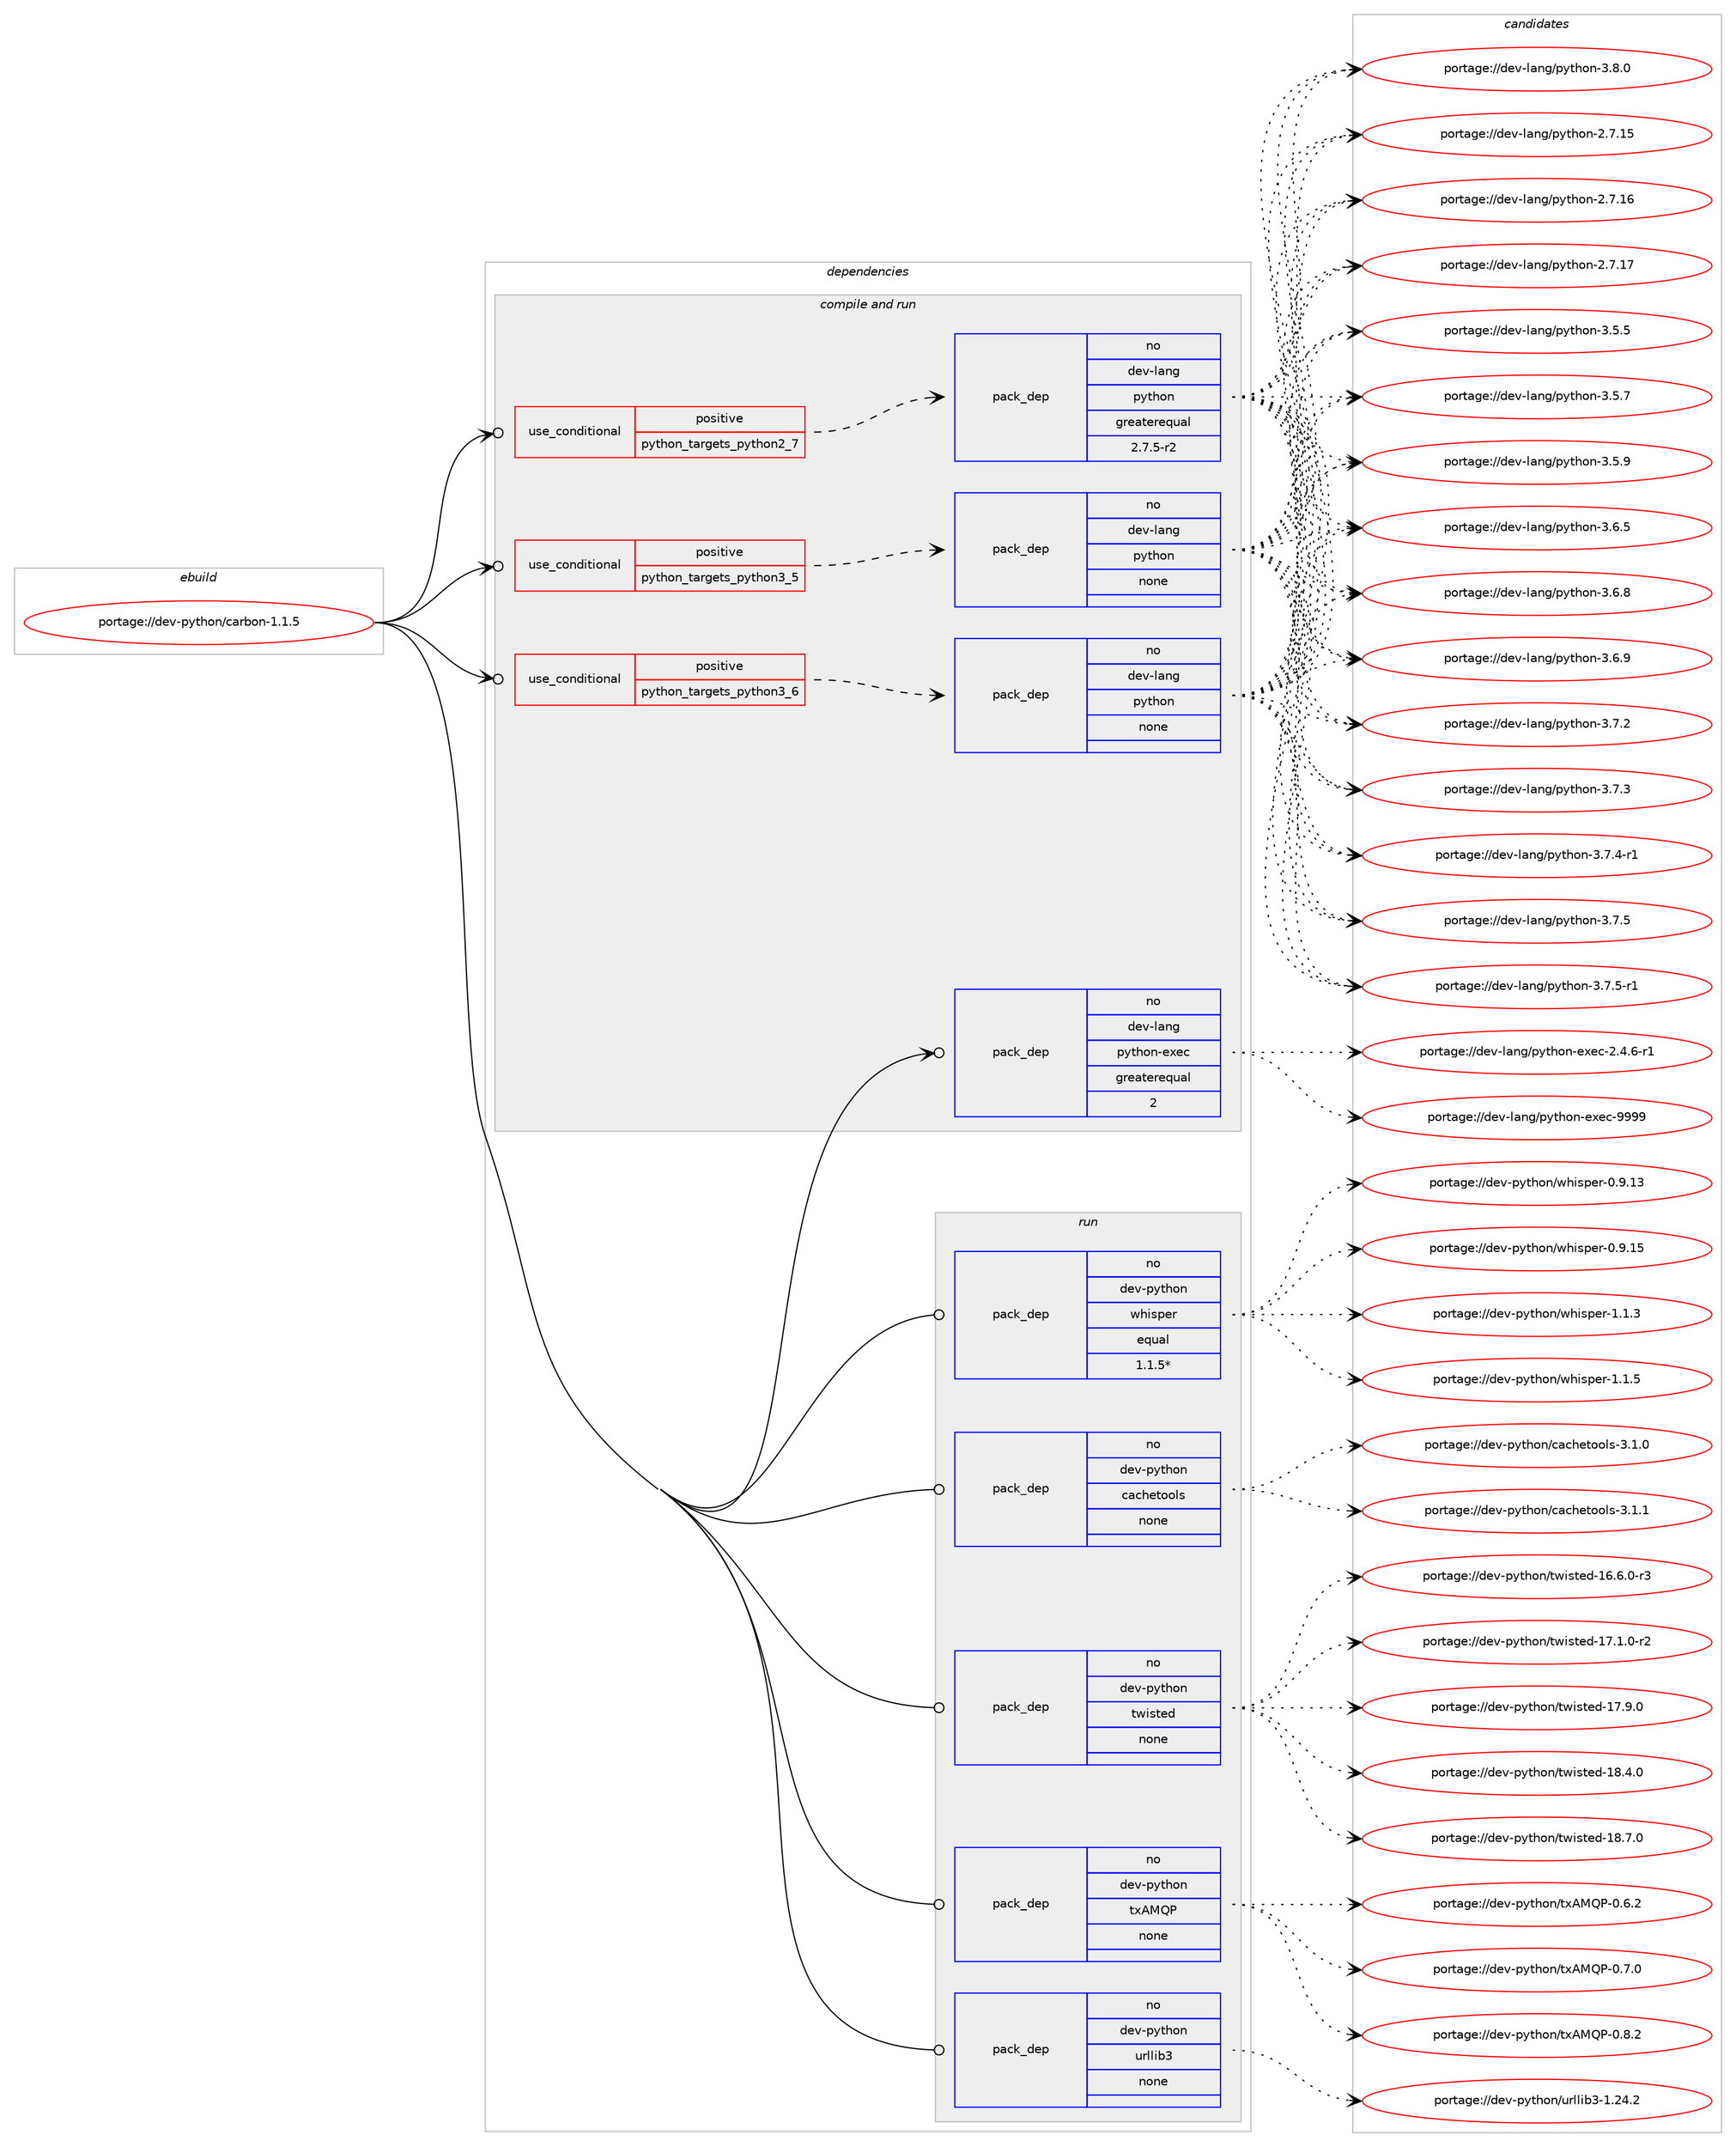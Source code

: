 digraph prolog {

# *************
# Graph options
# *************

newrank=true;
concentrate=true;
compound=true;
graph [rankdir=LR,fontname=Helvetica,fontsize=10,ranksep=1.5];#, ranksep=2.5, nodesep=0.2];
edge  [arrowhead=vee];
node  [fontname=Helvetica,fontsize=10];

# **********
# The ebuild
# **********

subgraph cluster_leftcol {
color=gray;
rank=same;
label=<<i>ebuild</i>>;
id [label="portage://dev-python/carbon-1.1.5", color=red, width=4, href="../dev-python/carbon-1.1.5.svg"];
}

# ****************
# The dependencies
# ****************

subgraph cluster_midcol {
color=gray;
label=<<i>dependencies</i>>;
subgraph cluster_compile {
fillcolor="#eeeeee";
style=filled;
label=<<i>compile</i>>;
}
subgraph cluster_compileandrun {
fillcolor="#eeeeee";
style=filled;
label=<<i>compile and run</i>>;
subgraph cond26586 {
dependency133109 [label=<<TABLE BORDER="0" CELLBORDER="1" CELLSPACING="0" CELLPADDING="4"><TR><TD ROWSPAN="3" CELLPADDING="10">use_conditional</TD></TR><TR><TD>positive</TD></TR><TR><TD>python_targets_python2_7</TD></TR></TABLE>>, shape=none, color=red];
subgraph pack103213 {
dependency133110 [label=<<TABLE BORDER="0" CELLBORDER="1" CELLSPACING="0" CELLPADDING="4" WIDTH="220"><TR><TD ROWSPAN="6" CELLPADDING="30">pack_dep</TD></TR><TR><TD WIDTH="110">no</TD></TR><TR><TD>dev-lang</TD></TR><TR><TD>python</TD></TR><TR><TD>greaterequal</TD></TR><TR><TD>2.7.5-r2</TD></TR></TABLE>>, shape=none, color=blue];
}
dependency133109:e -> dependency133110:w [weight=20,style="dashed",arrowhead="vee"];
}
id:e -> dependency133109:w [weight=20,style="solid",arrowhead="odotvee"];
subgraph cond26587 {
dependency133111 [label=<<TABLE BORDER="0" CELLBORDER="1" CELLSPACING="0" CELLPADDING="4"><TR><TD ROWSPAN="3" CELLPADDING="10">use_conditional</TD></TR><TR><TD>positive</TD></TR><TR><TD>python_targets_python3_5</TD></TR></TABLE>>, shape=none, color=red];
subgraph pack103214 {
dependency133112 [label=<<TABLE BORDER="0" CELLBORDER="1" CELLSPACING="0" CELLPADDING="4" WIDTH="220"><TR><TD ROWSPAN="6" CELLPADDING="30">pack_dep</TD></TR><TR><TD WIDTH="110">no</TD></TR><TR><TD>dev-lang</TD></TR><TR><TD>python</TD></TR><TR><TD>none</TD></TR><TR><TD></TD></TR></TABLE>>, shape=none, color=blue];
}
dependency133111:e -> dependency133112:w [weight=20,style="dashed",arrowhead="vee"];
}
id:e -> dependency133111:w [weight=20,style="solid",arrowhead="odotvee"];
subgraph cond26588 {
dependency133113 [label=<<TABLE BORDER="0" CELLBORDER="1" CELLSPACING="0" CELLPADDING="4"><TR><TD ROWSPAN="3" CELLPADDING="10">use_conditional</TD></TR><TR><TD>positive</TD></TR><TR><TD>python_targets_python3_6</TD></TR></TABLE>>, shape=none, color=red];
subgraph pack103215 {
dependency133114 [label=<<TABLE BORDER="0" CELLBORDER="1" CELLSPACING="0" CELLPADDING="4" WIDTH="220"><TR><TD ROWSPAN="6" CELLPADDING="30">pack_dep</TD></TR><TR><TD WIDTH="110">no</TD></TR><TR><TD>dev-lang</TD></TR><TR><TD>python</TD></TR><TR><TD>none</TD></TR><TR><TD></TD></TR></TABLE>>, shape=none, color=blue];
}
dependency133113:e -> dependency133114:w [weight=20,style="dashed",arrowhead="vee"];
}
id:e -> dependency133113:w [weight=20,style="solid",arrowhead="odotvee"];
subgraph pack103216 {
dependency133115 [label=<<TABLE BORDER="0" CELLBORDER="1" CELLSPACING="0" CELLPADDING="4" WIDTH="220"><TR><TD ROWSPAN="6" CELLPADDING="30">pack_dep</TD></TR><TR><TD WIDTH="110">no</TD></TR><TR><TD>dev-lang</TD></TR><TR><TD>python-exec</TD></TR><TR><TD>greaterequal</TD></TR><TR><TD>2</TD></TR></TABLE>>, shape=none, color=blue];
}
id:e -> dependency133115:w [weight=20,style="solid",arrowhead="odotvee"];
}
subgraph cluster_run {
fillcolor="#eeeeee";
style=filled;
label=<<i>run</i>>;
subgraph pack103217 {
dependency133116 [label=<<TABLE BORDER="0" CELLBORDER="1" CELLSPACING="0" CELLPADDING="4" WIDTH="220"><TR><TD ROWSPAN="6" CELLPADDING="30">pack_dep</TD></TR><TR><TD WIDTH="110">no</TD></TR><TR><TD>dev-python</TD></TR><TR><TD>cachetools</TD></TR><TR><TD>none</TD></TR><TR><TD></TD></TR></TABLE>>, shape=none, color=blue];
}
id:e -> dependency133116:w [weight=20,style="solid",arrowhead="odot"];
subgraph pack103218 {
dependency133117 [label=<<TABLE BORDER="0" CELLBORDER="1" CELLSPACING="0" CELLPADDING="4" WIDTH="220"><TR><TD ROWSPAN="6" CELLPADDING="30">pack_dep</TD></TR><TR><TD WIDTH="110">no</TD></TR><TR><TD>dev-python</TD></TR><TR><TD>twisted</TD></TR><TR><TD>none</TD></TR><TR><TD></TD></TR></TABLE>>, shape=none, color=blue];
}
id:e -> dependency133117:w [weight=20,style="solid",arrowhead="odot"];
subgraph pack103219 {
dependency133118 [label=<<TABLE BORDER="0" CELLBORDER="1" CELLSPACING="0" CELLPADDING="4" WIDTH="220"><TR><TD ROWSPAN="6" CELLPADDING="30">pack_dep</TD></TR><TR><TD WIDTH="110">no</TD></TR><TR><TD>dev-python</TD></TR><TR><TD>txAMQP</TD></TR><TR><TD>none</TD></TR><TR><TD></TD></TR></TABLE>>, shape=none, color=blue];
}
id:e -> dependency133118:w [weight=20,style="solid",arrowhead="odot"];
subgraph pack103220 {
dependency133119 [label=<<TABLE BORDER="0" CELLBORDER="1" CELLSPACING="0" CELLPADDING="4" WIDTH="220"><TR><TD ROWSPAN="6" CELLPADDING="30">pack_dep</TD></TR><TR><TD WIDTH="110">no</TD></TR><TR><TD>dev-python</TD></TR><TR><TD>urllib3</TD></TR><TR><TD>none</TD></TR><TR><TD></TD></TR></TABLE>>, shape=none, color=blue];
}
id:e -> dependency133119:w [weight=20,style="solid",arrowhead="odot"];
subgraph pack103221 {
dependency133120 [label=<<TABLE BORDER="0" CELLBORDER="1" CELLSPACING="0" CELLPADDING="4" WIDTH="220"><TR><TD ROWSPAN="6" CELLPADDING="30">pack_dep</TD></TR><TR><TD WIDTH="110">no</TD></TR><TR><TD>dev-python</TD></TR><TR><TD>whisper</TD></TR><TR><TD>equal</TD></TR><TR><TD>1.1.5*</TD></TR></TABLE>>, shape=none, color=blue];
}
id:e -> dependency133120:w [weight=20,style="solid",arrowhead="odot"];
}
}

# **************
# The candidates
# **************

subgraph cluster_choices {
rank=same;
color=gray;
label=<<i>candidates</i>>;

subgraph choice103213 {
color=black;
nodesep=1;
choiceportage10010111845108971101034711212111610411111045504655464953 [label="portage://dev-lang/python-2.7.15", color=red, width=4,href="../dev-lang/python-2.7.15.svg"];
choiceportage10010111845108971101034711212111610411111045504655464954 [label="portage://dev-lang/python-2.7.16", color=red, width=4,href="../dev-lang/python-2.7.16.svg"];
choiceportage10010111845108971101034711212111610411111045504655464955 [label="portage://dev-lang/python-2.7.17", color=red, width=4,href="../dev-lang/python-2.7.17.svg"];
choiceportage100101118451089711010347112121116104111110455146534653 [label="portage://dev-lang/python-3.5.5", color=red, width=4,href="../dev-lang/python-3.5.5.svg"];
choiceportage100101118451089711010347112121116104111110455146534655 [label="portage://dev-lang/python-3.5.7", color=red, width=4,href="../dev-lang/python-3.5.7.svg"];
choiceportage100101118451089711010347112121116104111110455146534657 [label="portage://dev-lang/python-3.5.9", color=red, width=4,href="../dev-lang/python-3.5.9.svg"];
choiceportage100101118451089711010347112121116104111110455146544653 [label="portage://dev-lang/python-3.6.5", color=red, width=4,href="../dev-lang/python-3.6.5.svg"];
choiceportage100101118451089711010347112121116104111110455146544656 [label="portage://dev-lang/python-3.6.8", color=red, width=4,href="../dev-lang/python-3.6.8.svg"];
choiceportage100101118451089711010347112121116104111110455146544657 [label="portage://dev-lang/python-3.6.9", color=red, width=4,href="../dev-lang/python-3.6.9.svg"];
choiceportage100101118451089711010347112121116104111110455146554650 [label="portage://dev-lang/python-3.7.2", color=red, width=4,href="../dev-lang/python-3.7.2.svg"];
choiceportage100101118451089711010347112121116104111110455146554651 [label="portage://dev-lang/python-3.7.3", color=red, width=4,href="../dev-lang/python-3.7.3.svg"];
choiceportage1001011184510897110103471121211161041111104551465546524511449 [label="portage://dev-lang/python-3.7.4-r1", color=red, width=4,href="../dev-lang/python-3.7.4-r1.svg"];
choiceportage100101118451089711010347112121116104111110455146554653 [label="portage://dev-lang/python-3.7.5", color=red, width=4,href="../dev-lang/python-3.7.5.svg"];
choiceportage1001011184510897110103471121211161041111104551465546534511449 [label="portage://dev-lang/python-3.7.5-r1", color=red, width=4,href="../dev-lang/python-3.7.5-r1.svg"];
choiceportage100101118451089711010347112121116104111110455146564648 [label="portage://dev-lang/python-3.8.0", color=red, width=4,href="../dev-lang/python-3.8.0.svg"];
dependency133110:e -> choiceportage10010111845108971101034711212111610411111045504655464953:w [style=dotted,weight="100"];
dependency133110:e -> choiceportage10010111845108971101034711212111610411111045504655464954:w [style=dotted,weight="100"];
dependency133110:e -> choiceportage10010111845108971101034711212111610411111045504655464955:w [style=dotted,weight="100"];
dependency133110:e -> choiceportage100101118451089711010347112121116104111110455146534653:w [style=dotted,weight="100"];
dependency133110:e -> choiceportage100101118451089711010347112121116104111110455146534655:w [style=dotted,weight="100"];
dependency133110:e -> choiceportage100101118451089711010347112121116104111110455146534657:w [style=dotted,weight="100"];
dependency133110:e -> choiceportage100101118451089711010347112121116104111110455146544653:w [style=dotted,weight="100"];
dependency133110:e -> choiceportage100101118451089711010347112121116104111110455146544656:w [style=dotted,weight="100"];
dependency133110:e -> choiceportage100101118451089711010347112121116104111110455146544657:w [style=dotted,weight="100"];
dependency133110:e -> choiceportage100101118451089711010347112121116104111110455146554650:w [style=dotted,weight="100"];
dependency133110:e -> choiceportage100101118451089711010347112121116104111110455146554651:w [style=dotted,weight="100"];
dependency133110:e -> choiceportage1001011184510897110103471121211161041111104551465546524511449:w [style=dotted,weight="100"];
dependency133110:e -> choiceportage100101118451089711010347112121116104111110455146554653:w [style=dotted,weight="100"];
dependency133110:e -> choiceportage1001011184510897110103471121211161041111104551465546534511449:w [style=dotted,weight="100"];
dependency133110:e -> choiceportage100101118451089711010347112121116104111110455146564648:w [style=dotted,weight="100"];
}
subgraph choice103214 {
color=black;
nodesep=1;
choiceportage10010111845108971101034711212111610411111045504655464953 [label="portage://dev-lang/python-2.7.15", color=red, width=4,href="../dev-lang/python-2.7.15.svg"];
choiceportage10010111845108971101034711212111610411111045504655464954 [label="portage://dev-lang/python-2.7.16", color=red, width=4,href="../dev-lang/python-2.7.16.svg"];
choiceportage10010111845108971101034711212111610411111045504655464955 [label="portage://dev-lang/python-2.7.17", color=red, width=4,href="../dev-lang/python-2.7.17.svg"];
choiceportage100101118451089711010347112121116104111110455146534653 [label="portage://dev-lang/python-3.5.5", color=red, width=4,href="../dev-lang/python-3.5.5.svg"];
choiceportage100101118451089711010347112121116104111110455146534655 [label="portage://dev-lang/python-3.5.7", color=red, width=4,href="../dev-lang/python-3.5.7.svg"];
choiceportage100101118451089711010347112121116104111110455146534657 [label="portage://dev-lang/python-3.5.9", color=red, width=4,href="../dev-lang/python-3.5.9.svg"];
choiceportage100101118451089711010347112121116104111110455146544653 [label="portage://dev-lang/python-3.6.5", color=red, width=4,href="../dev-lang/python-3.6.5.svg"];
choiceportage100101118451089711010347112121116104111110455146544656 [label="portage://dev-lang/python-3.6.8", color=red, width=4,href="../dev-lang/python-3.6.8.svg"];
choiceportage100101118451089711010347112121116104111110455146544657 [label="portage://dev-lang/python-3.6.9", color=red, width=4,href="../dev-lang/python-3.6.9.svg"];
choiceportage100101118451089711010347112121116104111110455146554650 [label="portage://dev-lang/python-3.7.2", color=red, width=4,href="../dev-lang/python-3.7.2.svg"];
choiceportage100101118451089711010347112121116104111110455146554651 [label="portage://dev-lang/python-3.7.3", color=red, width=4,href="../dev-lang/python-3.7.3.svg"];
choiceportage1001011184510897110103471121211161041111104551465546524511449 [label="portage://dev-lang/python-3.7.4-r1", color=red, width=4,href="../dev-lang/python-3.7.4-r1.svg"];
choiceportage100101118451089711010347112121116104111110455146554653 [label="portage://dev-lang/python-3.7.5", color=red, width=4,href="../dev-lang/python-3.7.5.svg"];
choiceportage1001011184510897110103471121211161041111104551465546534511449 [label="portage://dev-lang/python-3.7.5-r1", color=red, width=4,href="../dev-lang/python-3.7.5-r1.svg"];
choiceportage100101118451089711010347112121116104111110455146564648 [label="portage://dev-lang/python-3.8.0", color=red, width=4,href="../dev-lang/python-3.8.0.svg"];
dependency133112:e -> choiceportage10010111845108971101034711212111610411111045504655464953:w [style=dotted,weight="100"];
dependency133112:e -> choiceportage10010111845108971101034711212111610411111045504655464954:w [style=dotted,weight="100"];
dependency133112:e -> choiceportage10010111845108971101034711212111610411111045504655464955:w [style=dotted,weight="100"];
dependency133112:e -> choiceportage100101118451089711010347112121116104111110455146534653:w [style=dotted,weight="100"];
dependency133112:e -> choiceportage100101118451089711010347112121116104111110455146534655:w [style=dotted,weight="100"];
dependency133112:e -> choiceportage100101118451089711010347112121116104111110455146534657:w [style=dotted,weight="100"];
dependency133112:e -> choiceportage100101118451089711010347112121116104111110455146544653:w [style=dotted,weight="100"];
dependency133112:e -> choiceportage100101118451089711010347112121116104111110455146544656:w [style=dotted,weight="100"];
dependency133112:e -> choiceportage100101118451089711010347112121116104111110455146544657:w [style=dotted,weight="100"];
dependency133112:e -> choiceportage100101118451089711010347112121116104111110455146554650:w [style=dotted,weight="100"];
dependency133112:e -> choiceportage100101118451089711010347112121116104111110455146554651:w [style=dotted,weight="100"];
dependency133112:e -> choiceportage1001011184510897110103471121211161041111104551465546524511449:w [style=dotted,weight="100"];
dependency133112:e -> choiceportage100101118451089711010347112121116104111110455146554653:w [style=dotted,weight="100"];
dependency133112:e -> choiceportage1001011184510897110103471121211161041111104551465546534511449:w [style=dotted,weight="100"];
dependency133112:e -> choiceportage100101118451089711010347112121116104111110455146564648:w [style=dotted,weight="100"];
}
subgraph choice103215 {
color=black;
nodesep=1;
choiceportage10010111845108971101034711212111610411111045504655464953 [label="portage://dev-lang/python-2.7.15", color=red, width=4,href="../dev-lang/python-2.7.15.svg"];
choiceportage10010111845108971101034711212111610411111045504655464954 [label="portage://dev-lang/python-2.7.16", color=red, width=4,href="../dev-lang/python-2.7.16.svg"];
choiceportage10010111845108971101034711212111610411111045504655464955 [label="portage://dev-lang/python-2.7.17", color=red, width=4,href="../dev-lang/python-2.7.17.svg"];
choiceportage100101118451089711010347112121116104111110455146534653 [label="portage://dev-lang/python-3.5.5", color=red, width=4,href="../dev-lang/python-3.5.5.svg"];
choiceportage100101118451089711010347112121116104111110455146534655 [label="portage://dev-lang/python-3.5.7", color=red, width=4,href="../dev-lang/python-3.5.7.svg"];
choiceportage100101118451089711010347112121116104111110455146534657 [label="portage://dev-lang/python-3.5.9", color=red, width=4,href="../dev-lang/python-3.5.9.svg"];
choiceportage100101118451089711010347112121116104111110455146544653 [label="portage://dev-lang/python-3.6.5", color=red, width=4,href="../dev-lang/python-3.6.5.svg"];
choiceportage100101118451089711010347112121116104111110455146544656 [label="portage://dev-lang/python-3.6.8", color=red, width=4,href="../dev-lang/python-3.6.8.svg"];
choiceportage100101118451089711010347112121116104111110455146544657 [label="portage://dev-lang/python-3.6.9", color=red, width=4,href="../dev-lang/python-3.6.9.svg"];
choiceportage100101118451089711010347112121116104111110455146554650 [label="portage://dev-lang/python-3.7.2", color=red, width=4,href="../dev-lang/python-3.7.2.svg"];
choiceportage100101118451089711010347112121116104111110455146554651 [label="portage://dev-lang/python-3.7.3", color=red, width=4,href="../dev-lang/python-3.7.3.svg"];
choiceportage1001011184510897110103471121211161041111104551465546524511449 [label="portage://dev-lang/python-3.7.4-r1", color=red, width=4,href="../dev-lang/python-3.7.4-r1.svg"];
choiceportage100101118451089711010347112121116104111110455146554653 [label="portage://dev-lang/python-3.7.5", color=red, width=4,href="../dev-lang/python-3.7.5.svg"];
choiceportage1001011184510897110103471121211161041111104551465546534511449 [label="portage://dev-lang/python-3.7.5-r1", color=red, width=4,href="../dev-lang/python-3.7.5-r1.svg"];
choiceportage100101118451089711010347112121116104111110455146564648 [label="portage://dev-lang/python-3.8.0", color=red, width=4,href="../dev-lang/python-3.8.0.svg"];
dependency133114:e -> choiceportage10010111845108971101034711212111610411111045504655464953:w [style=dotted,weight="100"];
dependency133114:e -> choiceportage10010111845108971101034711212111610411111045504655464954:w [style=dotted,weight="100"];
dependency133114:e -> choiceportage10010111845108971101034711212111610411111045504655464955:w [style=dotted,weight="100"];
dependency133114:e -> choiceportage100101118451089711010347112121116104111110455146534653:w [style=dotted,weight="100"];
dependency133114:e -> choiceportage100101118451089711010347112121116104111110455146534655:w [style=dotted,weight="100"];
dependency133114:e -> choiceportage100101118451089711010347112121116104111110455146534657:w [style=dotted,weight="100"];
dependency133114:e -> choiceportage100101118451089711010347112121116104111110455146544653:w [style=dotted,weight="100"];
dependency133114:e -> choiceportage100101118451089711010347112121116104111110455146544656:w [style=dotted,weight="100"];
dependency133114:e -> choiceportage100101118451089711010347112121116104111110455146544657:w [style=dotted,weight="100"];
dependency133114:e -> choiceportage100101118451089711010347112121116104111110455146554650:w [style=dotted,weight="100"];
dependency133114:e -> choiceportage100101118451089711010347112121116104111110455146554651:w [style=dotted,weight="100"];
dependency133114:e -> choiceportage1001011184510897110103471121211161041111104551465546524511449:w [style=dotted,weight="100"];
dependency133114:e -> choiceportage100101118451089711010347112121116104111110455146554653:w [style=dotted,weight="100"];
dependency133114:e -> choiceportage1001011184510897110103471121211161041111104551465546534511449:w [style=dotted,weight="100"];
dependency133114:e -> choiceportage100101118451089711010347112121116104111110455146564648:w [style=dotted,weight="100"];
}
subgraph choice103216 {
color=black;
nodesep=1;
choiceportage10010111845108971101034711212111610411111045101120101994550465246544511449 [label="portage://dev-lang/python-exec-2.4.6-r1", color=red, width=4,href="../dev-lang/python-exec-2.4.6-r1.svg"];
choiceportage10010111845108971101034711212111610411111045101120101994557575757 [label="portage://dev-lang/python-exec-9999", color=red, width=4,href="../dev-lang/python-exec-9999.svg"];
dependency133115:e -> choiceportage10010111845108971101034711212111610411111045101120101994550465246544511449:w [style=dotted,weight="100"];
dependency133115:e -> choiceportage10010111845108971101034711212111610411111045101120101994557575757:w [style=dotted,weight="100"];
}
subgraph choice103217 {
color=black;
nodesep=1;
choiceportage1001011184511212111610411111047999799104101116111111108115455146494648 [label="portage://dev-python/cachetools-3.1.0", color=red, width=4,href="../dev-python/cachetools-3.1.0.svg"];
choiceportage1001011184511212111610411111047999799104101116111111108115455146494649 [label="portage://dev-python/cachetools-3.1.1", color=red, width=4,href="../dev-python/cachetools-3.1.1.svg"];
dependency133116:e -> choiceportage1001011184511212111610411111047999799104101116111111108115455146494648:w [style=dotted,weight="100"];
dependency133116:e -> choiceportage1001011184511212111610411111047999799104101116111111108115455146494649:w [style=dotted,weight="100"];
}
subgraph choice103218 {
color=black;
nodesep=1;
choiceportage1001011184511212111610411111047116119105115116101100454954465446484511451 [label="portage://dev-python/twisted-16.6.0-r3", color=red, width=4,href="../dev-python/twisted-16.6.0-r3.svg"];
choiceportage1001011184511212111610411111047116119105115116101100454955464946484511450 [label="portage://dev-python/twisted-17.1.0-r2", color=red, width=4,href="../dev-python/twisted-17.1.0-r2.svg"];
choiceportage100101118451121211161041111104711611910511511610110045495546574648 [label="portage://dev-python/twisted-17.9.0", color=red, width=4,href="../dev-python/twisted-17.9.0.svg"];
choiceportage100101118451121211161041111104711611910511511610110045495646524648 [label="portage://dev-python/twisted-18.4.0", color=red, width=4,href="../dev-python/twisted-18.4.0.svg"];
choiceportage100101118451121211161041111104711611910511511610110045495646554648 [label="portage://dev-python/twisted-18.7.0", color=red, width=4,href="../dev-python/twisted-18.7.0.svg"];
dependency133117:e -> choiceportage1001011184511212111610411111047116119105115116101100454954465446484511451:w [style=dotted,weight="100"];
dependency133117:e -> choiceportage1001011184511212111610411111047116119105115116101100454955464946484511450:w [style=dotted,weight="100"];
dependency133117:e -> choiceportage100101118451121211161041111104711611910511511610110045495546574648:w [style=dotted,weight="100"];
dependency133117:e -> choiceportage100101118451121211161041111104711611910511511610110045495646524648:w [style=dotted,weight="100"];
dependency133117:e -> choiceportage100101118451121211161041111104711611910511511610110045495646554648:w [style=dotted,weight="100"];
}
subgraph choice103219 {
color=black;
nodesep=1;
choiceportage100101118451121211161041111104711612065778180454846544650 [label="portage://dev-python/txAMQP-0.6.2", color=red, width=4,href="../dev-python/txAMQP-0.6.2.svg"];
choiceportage100101118451121211161041111104711612065778180454846554648 [label="portage://dev-python/txAMQP-0.7.0", color=red, width=4,href="../dev-python/txAMQP-0.7.0.svg"];
choiceportage100101118451121211161041111104711612065778180454846564650 [label="portage://dev-python/txAMQP-0.8.2", color=red, width=4,href="../dev-python/txAMQP-0.8.2.svg"];
dependency133118:e -> choiceportage100101118451121211161041111104711612065778180454846544650:w [style=dotted,weight="100"];
dependency133118:e -> choiceportage100101118451121211161041111104711612065778180454846554648:w [style=dotted,weight="100"];
dependency133118:e -> choiceportage100101118451121211161041111104711612065778180454846564650:w [style=dotted,weight="100"];
}
subgraph choice103220 {
color=black;
nodesep=1;
choiceportage1001011184511212111610411111047117114108108105985145494650524650 [label="portage://dev-python/urllib3-1.24.2", color=red, width=4,href="../dev-python/urllib3-1.24.2.svg"];
dependency133119:e -> choiceportage1001011184511212111610411111047117114108108105985145494650524650:w [style=dotted,weight="100"];
}
subgraph choice103221 {
color=black;
nodesep=1;
choiceportage100101118451121211161041111104711910410511511210111445484657464951 [label="portage://dev-python/whisper-0.9.13", color=red, width=4,href="../dev-python/whisper-0.9.13.svg"];
choiceportage100101118451121211161041111104711910410511511210111445484657464953 [label="portage://dev-python/whisper-0.9.15", color=red, width=4,href="../dev-python/whisper-0.9.15.svg"];
choiceportage1001011184511212111610411111047119104105115112101114454946494651 [label="portage://dev-python/whisper-1.1.3", color=red, width=4,href="../dev-python/whisper-1.1.3.svg"];
choiceportage1001011184511212111610411111047119104105115112101114454946494653 [label="portage://dev-python/whisper-1.1.5", color=red, width=4,href="../dev-python/whisper-1.1.5.svg"];
dependency133120:e -> choiceportage100101118451121211161041111104711910410511511210111445484657464951:w [style=dotted,weight="100"];
dependency133120:e -> choiceportage100101118451121211161041111104711910410511511210111445484657464953:w [style=dotted,weight="100"];
dependency133120:e -> choiceportage1001011184511212111610411111047119104105115112101114454946494651:w [style=dotted,weight="100"];
dependency133120:e -> choiceportage1001011184511212111610411111047119104105115112101114454946494653:w [style=dotted,weight="100"];
}
}

}
